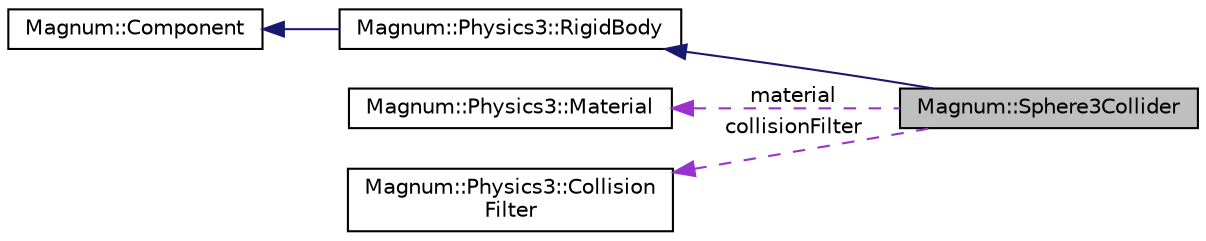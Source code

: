 digraph "Magnum::Sphere3Collider"
{
  edge [fontname="Helvetica",fontsize="10",labelfontname="Helvetica",labelfontsize="10"];
  node [fontname="Helvetica",fontsize="10",shape=record];
  rankdir="LR";
  Node1 [label="Magnum::Sphere3Collider",height=0.2,width=0.4,color="black", fillcolor="grey75", style="filled", fontcolor="black"];
  Node2 -> Node1 [dir="back",color="midnightblue",fontsize="10",style="solid",fontname="Helvetica"];
  Node2 [label="Magnum::Physics3::RigidBody",height=0.2,width=0.4,color="black", fillcolor="white", style="filled",URL="$class_magnum_1_1_physics3_1_1_rigid_body.html",tooltip="RigidBody Component. "];
  Node3 -> Node2 [dir="back",color="midnightblue",fontsize="10",style="solid",fontname="Helvetica"];
  Node3 [label="Magnum::Component",height=0.2,width=0.4,color="black", fillcolor="white", style="filled",URL="$class_magnum_1_1_component.html",tooltip="Component. "];
  Node4 -> Node1 [dir="back",color="darkorchid3",fontsize="10",style="dashed",label=" material" ,fontname="Helvetica"];
  Node4 [label="Magnum::Physics3::Material",height=0.2,width=0.4,color="black", fillcolor="white", style="filled",URL="$class_magnum_1_1_physics3_1_1_material.html",tooltip="Material. "];
  Node5 -> Node1 [dir="back",color="darkorchid3",fontsize="10",style="dashed",label=" collisionFilter" ,fontname="Helvetica"];
  Node5 [label="Magnum::Physics3::Collision\lFilter",height=0.2,width=0.4,color="black", fillcolor="white", style="filled",URL="$class_magnum_1_1_physics3_1_1_collision_filter.html",tooltip="CollisionFilter. "];
}
